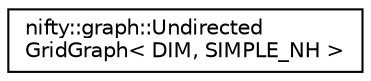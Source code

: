 digraph "Graphical Class Hierarchy"
{
  edge [fontname="Helvetica",fontsize="10",labelfontname="Helvetica",labelfontsize="10"];
  node [fontname="Helvetica",fontsize="10",shape=record];
  rankdir="LR";
  Node1 [label="nifty::graph::Undirected\lGridGraph\< DIM, SIMPLE_NH \>",height=0.2,width=0.4,color="black", fillcolor="white", style="filled",URL="$classnifty_1_1graph_1_1UndirectedGridGraph.html"];
}
